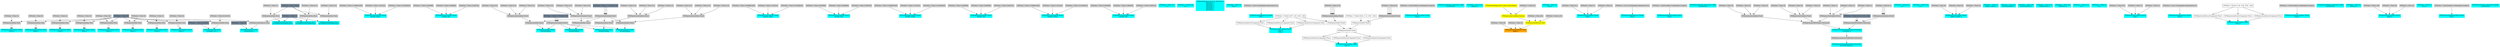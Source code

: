 digraph G {
node0 [shape="box" color="cyan" style="filled" label="VFXExpressionCombine Float2
Count_a"]
node1 [shape="box" color="lightgray" style="filled" label="VFXExpressionMax Float"]
node2 [shape="box" color="lightgray" style="filled" label="VFXValue`1 Float (1)"]
node3 [shape="box" color="lightslategray" style="filled" label="VFXValue`1 Float (0)"]
node4 [shape="box" color="cyan" style="filled" label="VFXExpressionCombine Float2
Delay_a"]
node5 [shape="box" color="lightgray" style="filled" label="VFXExpressionMax Float"]
node6 [shape="box" color="lightgray" style="filled" label="VFXValue`1 Float (0)"]
node7 [shape="box" color="cyan" style="filled" label="VFXExpressionCombine Float2
Count_a"]
node8 [shape="box" color="lightgray" style="filled" label="VFXExpressionMax Float"]
node9 [shape="box" color="lightgray" style="filled" label="VFXValue`1 Float (2)"]
node10 [shape="box" color="cyan" style="filled" label="VFXExpressionCombine Float2
Delay_a"]
node11 [shape="box" color="lightgray" style="filled" label="VFXExpressionMax Float"]
node12 [shape="box" color="lightgray" style="filled" label="VFXValue`1 Float (0)"]
node13 [shape="box" color="cyan" style="filled" label="VFXExpressionCombine Float2
Count_a"]
node14 [shape="box" color="lightgray" style="filled" label="VFXExpressionMax Float"]
node15 [shape="box" color="lightgray" style="filled" label="VFXValue`1 Float (20)"]
node16 [shape="box" color="cyan" style="filled" label="VFXExpressionCombine Float2
Delay_a"]
node17 [shape="box" color="lightgray" style="filled" label="VFXExpressionMax Float"]
node18 [shape="box" color="lightgray" style="filled" label="VFXValue`1 Float (0)"]
node19 [shape="box" color="cyan" style="filled" label="VFXExpressionCombine Float2
Count_a"]
node20 [shape="box" color="lightgray" style="filled" label="VFXExpressionMax Float"]
node21 [shape="box" color="lightgray" style="filled" label="VFXValue`1 Float (1)"]
node22 [shape="box" color="cyan" style="filled" label="VFXExpressionCombine Float2
Delay_a"]
node23 [shape="box" color="lightgray" style="filled" label="VFXExpressionMax Float"]
node24 [shape="box" color="lightgray" style="filled" label="VFXValue`1 Float (0)"]
node25 [shape="box" color="cyan" style="filled" label="VFXExpressionCombine Float3
bounds_center"]
node26 [shape="box" color="lightgray" style="filled" label="VFXValue`1 Float (-0.008661509)"]
node27 [shape="box" color="lightgray" style="filled" label="VFXValue`1 Float (1.401422)"]
node28 [shape="box" color="lightgray" style="filled" label="VFXValue`1 Float (-0.01848245)"]
node29 [shape="box" color="cyan" style="filled" label="VFXExpressionCombine Float3
bounds_size"]
node30 [shape="box" color="lightgray" style="filled" label="VFXValue`1 Float (3.004998)"]
node31 [shape="box" color="lightgray" style="filled" label="VFXValue`1 Float (3.960069)"]
node32 [shape="box" color="lightgray" style="filled" label="VFXValue`1 Float (3.060745)"]
node33 [shape="box" color="cyan" style="filled" label="VFXExpressionMin Float3
boundsPadding"]
node34 [shape="box" color="lightgray" style="filled" label="VFXExpressionMax Float3"]
node35 [shape="box" color="lightgray" style="filled" label="VFXExpressionCombine Float3"]
node36 [shape="box" color="lightgray" style="filled" label="VFXValue`1 Float (0.5)"]
node37 [shape="box" color="lightgray" style="filled" label="VFXValue`1 Float (0.5)"]
node38 [shape="box" color="lightgray" style="filled" label="VFXValue`1 Float (0.5)"]
node39 [shape="box" color="lightgray" style="filled" label="VFXExpressionCombine Float3"]
node40 [shape="box" color="lightslategray" style="filled" label="VFXValue`1 Float (-1.701412E+38)"]
node41 [shape="box" color="lightgray" style="filled" label="VFXExpressionCombine Float3"]
node42 [shape="box" color="lightslategray" style="filled" label="VFXValue`1 Float (1.701412E+38)"]
node43 [shape="box" color="cyan" style="filled" label="VFXExpressionCombine Float3
bounds_center"]
node44 [shape="box" color="lightgray" style="filled" label="VFXValue`1 Float (-0.008661509)"]
node45 [shape="box" color="lightgray" style="filled" label="VFXValue`1 Float (1.401422)"]
node46 [shape="box" color="lightgray" style="filled" label="VFXValue`1 Float (-0.01848245)"]
node47 [shape="box" color="cyan" style="filled" label="VFXExpressionCombine Float3
bounds_size"]
node48 [shape="box" color="lightgray" style="filled" label="VFXValue`1 Float (3.004998)"]
node49 [shape="box" color="lightgray" style="filled" label="VFXValue`1 Float (3.960069)"]
node50 [shape="box" color="lightgray" style="filled" label="VFXValue`1 Float (3.060745)"]
node51 [shape="box" color="cyan" style="filled" label="VFXExpressionMin Float3
boundsPadding"]
node52 [shape="box" color="lightgray" style="filled" label="VFXExpressionMax Float3"]
node53 [shape="box" color="lightgray" style="filled" label="VFXExpressionCombine Float3"]
node54 [shape="box" color="lightgray" style="filled" label="VFXValue`1 Float (0.5)"]
node55 [shape="box" color="lightgray" style="filled" label="VFXValue`1 Float (0.5)"]
node56 [shape="box" color="lightgray" style="filled" label="VFXValue`1 Float (0.5)"]
node57 [shape="box" color="cyan" style="filled" label="VFXExpressionCombine Float3
bounds_center"]
node58 [shape="box" color="lightgray" style="filled" label="VFXValue`1 Float (-0.008661509)"]
node59 [shape="box" color="lightgray" style="filled" label="VFXValue`1 Float (1.401422)"]
node60 [shape="box" color="lightgray" style="filled" label="VFXValue`1 Float (-0.01848245)"]
node61 [shape="box" color="cyan" style="filled" label="VFXExpressionCombine Float3
bounds_size"]
node62 [shape="box" color="lightgray" style="filled" label="VFXValue`1 Float (3.004998)"]
node63 [shape="box" color="lightgray" style="filled" label="VFXValue`1 Float (3.960069)"]
node64 [shape="box" color="lightgray" style="filled" label="VFXValue`1 Float (3.060745)"]
node65 [shape="box" color="cyan" style="filled" label="VFXExpressionMin Float3
boundsPadding"]
node66 [shape="box" color="lightgray" style="filled" label="VFXExpressionMax Float3"]
node67 [shape="box" color="lightgray" style="filled" label="VFXExpressionCombine Float3"]
node68 [shape="box" color="lightgray" style="filled" label="VFXValue`1 Float (0.5)"]
node69 [shape="box" color="lightgray" style="filled" label="VFXValue`1 Float (0.5)"]
node70 [shape="box" color="lightgray" style="filled" label="VFXValue`1 Float (0.5)"]
node71 [shape="box" color="cyan" style="filled" label="VFXExpressionCombine Float3
bounds_center"]
node72 [shape="box" color="lightgray" style="filled" label="VFXValue`1 Float (-0.008661509)"]
node73 [shape="box" color="lightgray" style="filled" label="VFXValue`1 Float (1.401422)"]
node74 [shape="box" color="lightgray" style="filled" label="VFXValue`1 Float (-0.01848245)"]
node75 [shape="box" color="cyan" style="filled" label="VFXExpressionCombine Float3
bounds_size"]
node76 [shape="box" color="lightgray" style="filled" label="VFXValue`1 Float (3.004998)"]
node77 [shape="box" color="lightgray" style="filled" label="VFXValue`1 Float (3.960069)"]
node78 [shape="box" color="lightgray" style="filled" label="VFXValue`1 Float (3.060745)"]
node79 [shape="box" color="cyan" style="filled" label="VFXExpressionMin Float3
boundsPadding"]
node80 [shape="box" color="lightgray" style="filled" label="VFXExpressionMax Float3"]
node81 [shape="box" color="lightgray" style="filled" label="VFXExpressionCombine Float3"]
node82 [shape="box" color="lightgray" style="filled" label="VFXValue`1 Float (0.5)"]
node83 [shape="box" color="lightgray" style="filled" label="VFXValue`1 Float (0.5)"]
node84 [shape="box" color="lightgray" style="filled" label="VFXValue`1 Float (0.5)"]
node85 [shape="box" color="cyan" style="filled" label="VFXValue`1 Float (0.1)
A_a"]
node86 [shape="box" color="cyan" style="filled" label="VFXValue`1 Float (0.2)
B_a"]
node87 [shape="box" color="cyan" style="filled" label="VFXBuiltInExpression Float (DeltaTime)
deltaTime_a
deltaTime_a
deltaTime_a
deltaTime_b
deltaTime_c
deltaTime_a"]
node88 [shape="box" color="cyan" style="filled" label="VFXValue`1 Float (4)
Size_b"]
node89 [shape="box" color="cyan" style="filled" label="VFXExpressionBakeCurve Float4
Size_c"]
node90 [shape="box" color="lightgray" style="filled" label="VFXValue`1 Curve (UnityEngine.AnimationCurve)"]
node91 [shape="box" color="cyan" style="filled" label="VFXExpressionCombine Float3
Color_d
Color_e"]
node92 [shape="box" label="VFXExpressionExtractComponent Float"]
node93 [shape="box" label="VFXValue`1 Float4 ((3.97, 2.05, 0.56, 1.00))"]
node94 [shape="box" label="VFXExpressionExtractComponent Float"]
node95 [shape="box" label="VFXExpressionExtractComponent Float"]
node96 [shape="box" color="cyan" style="filled" label="VFXExpressionBakeGradient Float2
Color_e"]
node97 [shape="box" color="lightgray" style="filled" label="VFXValue`1 ColorGradient (UnityEngine.Gradient)"]
node98 [shape="box" color="cyan" style="filled" label="VFXExpressionDivide Float
invSoftParticlesFadeDistance"]
node99 [shape="box" color="lightslategray" style="filled" label="VFXValue`1 Float (1)"]
node100 [shape="box" color="lightgray" style="filled" label="VFXExpressionMax Float"]
node101 [shape="box" color="lightgray" style="filled" label="VFXValue`1 Float (1)"]
node102 [shape="box" color="lightslategray" style="filled" label="VFXValue`1 Float (0.001)"]
node103 [shape="box" color="cyan" style="filled" label="VFXTexture2DValue Texture2D (1496)
mainTexture"]
node104 [shape="box" color="cyan" style="filled" label="VFXValue`1 Float (0.2)
Lifetime_a"]
node105 [shape="box" color="orange" style="filled" label="VFXExpressionCombine Float3
Angle_b"]
node106 [shape="box" color="lightgray" style="filled" label="VFXValue`1 Float (0)"]
node107 [shape="box" color="lightgray" style="filled" label="VFXValue`1 Float (0)"]
node108 [shape="box" color="yellow" style="filled" label="VFXExpressionBranch Float"]
node109 [shape="box" color="yellow" style="filled" label="VFXExpressionCondition Boolean"]
node110 [shape="box" color="yellow" style="filled" label="VFXAttributeExpression Uint32 (spawnIndex)"]
node111 [shape="box" color="lightgray" style="filled" label="VFXValue`1 Uint32 (0)"]
node112 [shape="box" color="lightgray" style="filled" label="VFXValue`1 Float (45)"]
node113 [shape="box" color="lightgray" style="filled" label="VFXValue`1 Float (135)"]
node114 [shape="box" color="cyan" style="filled" label="VFXValue`1 Float (4)
Size_b"]
node115 [shape="box" color="cyan" style="filled" label="VFXExpressionCombine Float3
Scale_c"]
node116 [shape="box" color="lightgray" style="filled" label="VFXValue`1 Float (0.1)"]
node117 [shape="box" color="lightgray" style="filled" label="VFXValue`1 Float (1)"]
node118 [shape="box" color="lightgray" style="filled" label="VFXValue`1 Float (1)"]
node119 [shape="box" color="cyan" style="filled" label="VFXExpressionBakeCurve Float4
Size_d"]
node120 [shape="box" color="lightgray" style="filled" label="VFXValue`1 Curve (UnityEngine.AnimationCurve)"]
node121 [shape="box" color="cyan" style="filled" label="VFXExpressionBakeGradient Float2
Color_f"]
node122 [shape="box" color="lightgray" style="filled" label="VFXValue`1 ColorGradient (UnityEngine.Gradient)"]
node123 [shape="box" color="cyan" style="filled" label="VFXExpressionDivide Float
invSoftParticlesFadeDistance"]
node124 [shape="box" color="lightgray" style="filled" label="VFXExpressionMax Float"]
node125 [shape="box" color="lightgray" style="filled" label="VFXValue`1 Float (0.5)"]
node126 [shape="box" color="cyan" style="filled" label="VFXTexture2DValue Texture2D (1496)
mainTexture"]
node127 [shape="box" color="cyan" style="filled" label="VFXExpressionMin Float
arcSphere_arc_a"]
node128 [shape="box" color="lightgray" style="filled" label="VFXExpressionMax Float"]
node129 [shape="box" color="lightgray" style="filled" label="VFXValue`1 Float (6.283185)"]
node130 [shape="box" color="lightslategray" style="filled" label="VFXValue`1 Float (6.283185)"]
node131 [shape="box" color="cyan" style="filled" label="VFXExpressionTransformMatrix Matrix4x4
transform_a"]
node132 [shape="box" color="lightgray" style="filled" label="VFXExpressionTRSToMatrix Matrix4x4"]
node133 [shape="box" color="lightgray" style="filled" label="VFXExpressionCombine Float3"]
node134 [shape="box" color="lightgray" style="filled" label="VFXValue`1 Float (0)"]
node135 [shape="box" color="lightgray" style="filled" label="VFXValue`1 Float (0)"]
node136 [shape="box" color="lightgray" style="filled" label="VFXValue`1 Float (0)"]
node137 [shape="box" color="lightgray" style="filled" label="VFXExpressionCombine Float3"]
node138 [shape="box" color="lightgray" style="filled" label="VFXValue`1 Float (0)"]
node139 [shape="box" color="lightgray" style="filled" label="VFXValue`1 Float (0)"]
node140 [shape="box" color="lightgray" style="filled" label="VFXValue`1 Float (0)"]
node141 [shape="box" color="lightgray" style="filled" label="VFXExpressionCombine Float3"]
node142 [shape="box" color="lightgray" style="filled" label="VFXValue`1 Float (1)"]
node143 [shape="box" color="lightgray" style="filled" label="VFXValue`1 Float (1)"]
node144 [shape="box" color="lightgray" style="filled" label="VFXValue`1 Float (1)"]
node145 [shape="box" color="lightgray" style="filled" label="VFXExpressionTRSToMatrix Matrix4x4"]
node146 [shape="box" color="lightslategray" style="filled" label="VFXValue`1 Float3 ((0.00, 0.00, 0.00))"]
node147 [shape="box" color="lightgray" style="filled" label="VFXExpressionCombine Float3"]
node148 [shape="box" color="lightgray" style="filled" label="VFXValue`1 Float (0.1)"]
node149 [shape="box" color="cyan" style="filled" label="VFXExpressionTransposeMatrix Matrix4x4
inverseTranspose_a"]
node150 [shape="box" color="lightgray" style="filled" label="VFXExpressionInverseTRSMatrix Matrix4x4"]
node151 [shape="box" color="cyan" style="filled" label="VFXExpressionPow Float
volumeFactor_a"]
node152 [shape="box" color="lightgray" style="filled" label="VFXExpressionSubtract Float"]
node153 [shape="box" color="lightslategray" style="filled" label="VFXValue`1 Float (3)"]
node154 [shape="box" color="cyan" style="filled" label="VFXValue`1 Float (0.1)
A_b"]
node155 [shape="box" color="cyan" style="filled" label="VFXValue`1 Float (0.4)
B_b"]
node156 [shape="box" color="cyan" style="filled" label="VFXExpressionCombine Float3
Sphere_center_a"]
node157 [shape="box" color="lightgray" style="filled" label="VFXValue`1 Float (0)"]
node158 [shape="box" color="lightgray" style="filled" label="VFXValue`1 Float (0)"]
node159 [shape="box" color="lightgray" style="filled" label="VFXValue`1 Float (0)"]
node160 [shape="box" color="cyan" style="filled" label="VFXValue`1 Float (1)
Sphere_radius_a"]
node161 [shape="box" color="cyan" style="filled" label="VFXValue`1 Float (5)
attractionSpeed_a"]
node162 [shape="box" color="cyan" style="filled" label="VFXValue`1 Float (20)
attractionForce_a"]
node163 [shape="box" color="cyan" style="filled" label="VFXValue`1 Float (0.1)
stickDistance_a"]
node164 [shape="box" color="cyan" style="filled" label="VFXValue`1 Float (50)
stickForce_a"]
node165 [shape="box" color="cyan" style="filled" label="VFXValue`1 Float (0.1)
A_b"]
node166 [shape="box" color="cyan" style="filled" label="VFXValue`1 Float (1)
B_b"]
node167 [shape="box" color="cyan" style="filled" label="VFXExpressionCombine Float3
Scale_c"]
node168 [shape="box" color="lightgray" style="filled" label="VFXValue`1 Float (0.2)"]
node169 [shape="box" color="lightgray" style="filled" label="VFXValue`1 Float (1)"]
node170 [shape="box" color="lightgray" style="filled" label="VFXValue`1 Float (1)"]
node171 [shape="box" color="cyan" style="filled" label="VFXExpressionBakeCurve Float4
Size_d"]
node172 [shape="box" color="lightgray" style="filled" label="VFXValue`1 Curve (UnityEngine.AnimationCurve)"]
node173 [shape="box" color="cyan" style="filled" label="VFXExpressionCombine Float3
Color_e"]
node174 [shape="box" label="VFXExpressionExtractComponent Float"]
node175 [shape="box" label="VFXValue`1 Float4 ((1.36, 3.94, 9.09, 1.00))"]
node176 [shape="box" label="VFXExpressionExtractComponent Float"]
node177 [shape="box" label="VFXExpressionExtractComponent Float"]
node178 [shape="box" color="cyan" style="filled" label="VFXExpressionBakeGradient Float2
Color_f"]
node179 [shape="box" color="lightgray" style="filled" label="VFXValue`1 ColorGradient (UnityEngine.Gradient)"]
node180 [shape="box" color="cyan" style="filled" label="VFXExpressionDivide Float
invSoftParticlesFadeDistance"]
node181 [shape="box" color="lightgray" style="filled" label="VFXExpressionMax Float"]
node182 [shape="box" color="lightgray" style="filled" label="VFXValue`1 Float (0.5)"]
node183 [shape="box" color="cyan" style="filled" label="VFXTexture2DValue Texture2D (1496)
mainTexture"]
node184 [shape="box" color="cyan" style="filled" label="VFXValue`1 Float (3)
Lifetime_a"]
node185 [shape="box" color="cyan" style="filled" label="VFXExpressionCombine Float3
Angle_b"]
node186 [shape="box" color="lightgray" style="filled" label="VFXValue`1 Float (-90)"]
node187 [shape="box" color="lightgray" style="filled" label="VFXValue`1 Float (0)"]
node188 [shape="box" color="lightgray" style="filled" label="VFXValue`1 Float (0)"]
node189 [shape="box" color="cyan" style="filled" label="VFXValue`1 Float (1)
Size_a"]
node190 [shape="box" color="cyan" style="filled" label="VFXExpressionCombine Float3
Color_b"]
node191 [shape="box" label="VFXExpressionExtractComponent Float"]
node192 [shape="box" label="VFXExpressionMul Float4"]
node193 [shape="box" label="VFXExpressionMul Float4"]
node194 [shape="box" label="VFXValue`1 Float4 ((6.02, 3.12, 0.85, 1.00))"]
node195 [shape="box" color="lightgray" style="filled" label="VFXExpressionCombine Float4"]
node196 [shape="box" color="lightgray" style="filled" label="VFXValue`1 Float (0.5)"]
node197 [shape="box" label="VFXExpressionMul Float4"]
node198 [shape="box" color="lightgray" style="filled" label="VFXExpressionCombine Float4"]
node199 [shape="box" color="lightgray" style="filled" label="VFXValue`1 Float (0.5)"]
node200 [shape="box" label="VFXExpressionExtractComponent Float"]
node201 [shape="box" label="VFXExpressionExtractComponent Float"]
node202 [shape="box" color="cyan" style="filled" label="VFXExpressionBakeGradient Float2
Color_c"]
node203 [shape="box" color="lightgray" style="filled" label="VFXValue`1 ColorGradient (UnityEngine.Gradient)"]
node204 [shape="box" color="cyan" style="filled" label="VFXTexture2DValue Texture2D (55082)
mainTexture"]
node1 -> node0 [headlabel="0"]
node1 -> node0 [headlabel="1"]
node2 -> node1 [headlabel="0"]
node3 -> node1 [headlabel="1"]
node5 -> node4 [headlabel="0"]
node5 -> node4 [headlabel="1"]
node6 -> node5 [headlabel="0"]
node3 -> node5 [headlabel="1"]
node8 -> node7 [headlabel="0"]
node8 -> node7 [headlabel="1"]
node9 -> node8 [headlabel="0"]
node3 -> node8 [headlabel="1"]
node11 -> node10 [headlabel="0"]
node11 -> node10 [headlabel="1"]
node12 -> node11 [headlabel="0"]
node3 -> node11 [headlabel="1"]
node14 -> node13 [headlabel="0"]
node14 -> node13 [headlabel="1"]
node15 -> node14 [headlabel="0"]
node3 -> node14 [headlabel="1"]
node17 -> node16 [headlabel="0"]
node17 -> node16 [headlabel="1"]
node18 -> node17 [headlabel="0"]
node3 -> node17 [headlabel="1"]
node20 -> node19 [headlabel="0"]
node20 -> node19 [headlabel="1"]
node21 -> node20 [headlabel="0"]
node3 -> node20 [headlabel="1"]
node23 -> node22 [headlabel="0"]
node23 -> node22 [headlabel="1"]
node24 -> node23 [headlabel="0"]
node3 -> node23 [headlabel="1"]
node26 -> node25 [headlabel="0"]
node27 -> node25 [headlabel="1"]
node28 -> node25 [headlabel="2"]
node30 -> node29 [headlabel="0"]
node31 -> node29 [headlabel="1"]
node32 -> node29 [headlabel="2"]
node34 -> node33 [headlabel="0"]
node41 -> node33 [headlabel="1"]
node35 -> node34 [headlabel="0"]
node39 -> node34 [headlabel="1"]
node36 -> node35 [headlabel="0"]
node37 -> node35 [headlabel="1"]
node38 -> node35 [headlabel="2"]
node40 -> node39 [headlabel="0"]
node40 -> node39 [headlabel="1"]
node40 -> node39 [headlabel="2"]
node42 -> node41 [headlabel="0"]
node42 -> node41 [headlabel="1"]
node42 -> node41 [headlabel="2"]
node44 -> node43 [headlabel="0"]
node45 -> node43 [headlabel="1"]
node46 -> node43 [headlabel="2"]
node48 -> node47 [headlabel="0"]
node49 -> node47 [headlabel="1"]
node50 -> node47 [headlabel="2"]
node52 -> node51 [headlabel="0"]
node41 -> node51 [headlabel="1"]
node53 -> node52 [headlabel="0"]
node39 -> node52 [headlabel="1"]
node54 -> node53 [headlabel="0"]
node55 -> node53 [headlabel="1"]
node56 -> node53 [headlabel="2"]
node58 -> node57 [headlabel="0"]
node59 -> node57 [headlabel="1"]
node60 -> node57 [headlabel="2"]
node62 -> node61 [headlabel="0"]
node63 -> node61 [headlabel="1"]
node64 -> node61 [headlabel="2"]
node66 -> node65 [headlabel="0"]
node41 -> node65 [headlabel="1"]
node67 -> node66 [headlabel="0"]
node39 -> node66 [headlabel="1"]
node68 -> node67 [headlabel="0"]
node69 -> node67 [headlabel="1"]
node70 -> node67 [headlabel="2"]
node72 -> node71 [headlabel="0"]
node73 -> node71 [headlabel="1"]
node74 -> node71 [headlabel="2"]
node76 -> node75 [headlabel="0"]
node77 -> node75 [headlabel="1"]
node78 -> node75 [headlabel="2"]
node80 -> node79 [headlabel="0"]
node41 -> node79 [headlabel="1"]
node81 -> node80 [headlabel="0"]
node39 -> node80 [headlabel="1"]
node82 -> node81 [headlabel="0"]
node83 -> node81 [headlabel="1"]
node84 -> node81 [headlabel="2"]
node90 -> node89 
node92 -> node91 [headlabel="0"]
node94 -> node91 [headlabel="1"]
node95 -> node91 [headlabel="2"]
node93 -> node92 
node93 -> node94 
node93 -> node95 
node97 -> node96 
node99 -> node98 [headlabel="0"]
node100 -> node98 [headlabel="1"]
node101 -> node100 [headlabel="0"]
node102 -> node100 [headlabel="1"]
node106 -> node105 [headlabel="0"]
node107 -> node105 [headlabel="1"]
node108 -> node105 [headlabel="2"]
node109 -> node108 [headlabel="0"]
node112 -> node108 [headlabel="1"]
node113 -> node108 [headlabel="2"]
node110 -> node109 [headlabel="0"]
node111 -> node109 [headlabel="1"]
node116 -> node115 [headlabel="0"]
node117 -> node115 [headlabel="1"]
node118 -> node115 [headlabel="2"]
node120 -> node119 
node122 -> node121 
node99 -> node123 [headlabel="0"]
node124 -> node123 [headlabel="1"]
node125 -> node124 [headlabel="0"]
node102 -> node124 [headlabel="1"]
node128 -> node127 [headlabel="0"]
node130 -> node127 [headlabel="1"]
node129 -> node128 [headlabel="0"]
node3 -> node128 [headlabel="1"]
node132 -> node131 [headlabel="0"]
node145 -> node131 [headlabel="1"]
node133 -> node132 [headlabel="0"]
node137 -> node132 [headlabel="1"]
node141 -> node132 [headlabel="2"]
node134 -> node133 [headlabel="0"]
node135 -> node133 [headlabel="1"]
node136 -> node133 [headlabel="2"]
node138 -> node137 [headlabel="0"]
node139 -> node137 [headlabel="1"]
node140 -> node137 [headlabel="2"]
node142 -> node141 [headlabel="0"]
node143 -> node141 [headlabel="1"]
node144 -> node141 [headlabel="2"]
node146 -> node145 [headlabel="0"]
node146 -> node145 [headlabel="1"]
node147 -> node145 [headlabel="2"]
node148 -> node147 [headlabel="0"]
node148 -> node147 [headlabel="1"]
node148 -> node147 [headlabel="2"]
node150 -> node149 
node131 -> node150 
node152 -> node151 [headlabel="0"]
node153 -> node151 [headlabel="1"]
node99 -> node152 [headlabel="0"]
node3 -> node152 [headlabel="1"]
node157 -> node156 [headlabel="0"]
node158 -> node156 [headlabel="1"]
node159 -> node156 [headlabel="2"]
node168 -> node167 [headlabel="0"]
node169 -> node167 [headlabel="1"]
node170 -> node167 [headlabel="2"]
node172 -> node171 
node174 -> node173 [headlabel="0"]
node176 -> node173 [headlabel="1"]
node177 -> node173 [headlabel="2"]
node175 -> node174 
node175 -> node176 
node175 -> node177 
node179 -> node178 
node99 -> node180 [headlabel="0"]
node181 -> node180 [headlabel="1"]
node182 -> node181 [headlabel="0"]
node102 -> node181 [headlabel="1"]
node186 -> node185 [headlabel="0"]
node187 -> node185 [headlabel="1"]
node188 -> node185 [headlabel="2"]
node191 -> node190 [headlabel="0"]
node200 -> node190 [headlabel="1"]
node201 -> node190 [headlabel="2"]
node192 -> node191 
node193 -> node192 [headlabel="0"]
node197 -> node192 [headlabel="1"]
node194 -> node193 [headlabel="0"]
node195 -> node193 [headlabel="1"]
node196 -> node195 [headlabel="0"]
node196 -> node195 [headlabel="1"]
node196 -> node195 [headlabel="2"]
node196 -> node195 [headlabel="3"]
node93 -> node197 [headlabel="0"]
node198 -> node197 [headlabel="1"]
node199 -> node198 [headlabel="0"]
node199 -> node198 [headlabel="1"]
node199 -> node198 [headlabel="2"]
node199 -> node198 [headlabel="3"]
node192 -> node200 
node192 -> node201 
node203 -> node202 
}
